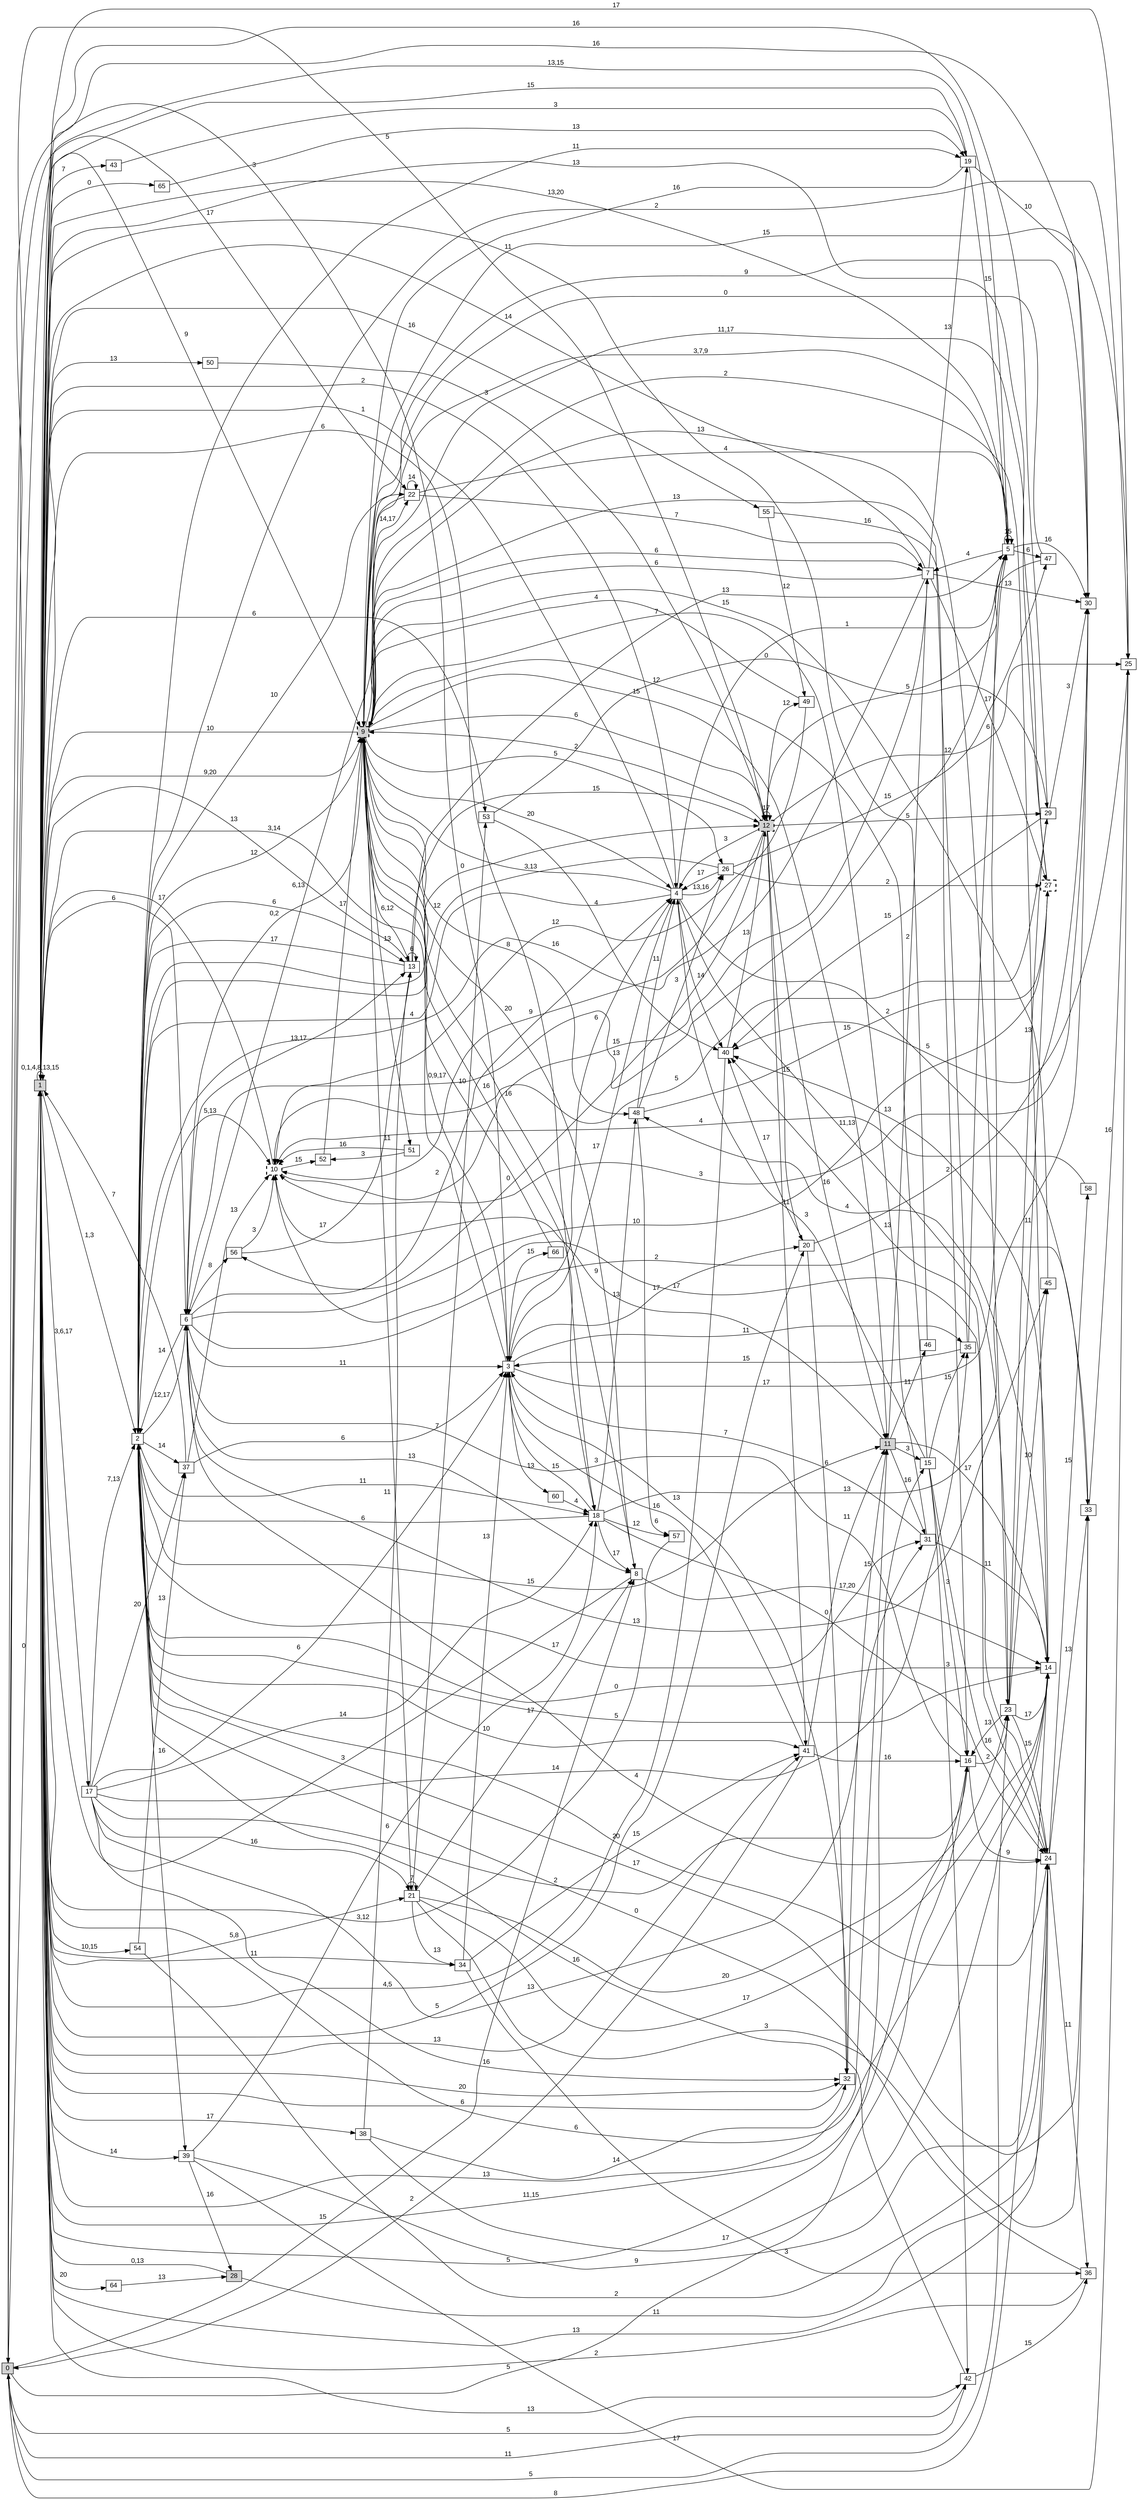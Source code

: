 digraph "NDFA" {
  rankdir=LR
  node [shape=box width=0.1 height=0.1 fontname=Arial]
  edge [fontname=Arial]
/* Estados */
 s0 [label="0" style="filled"] /* I:1 F:0 D:0 */
 s1 [label="1" style="filled"] /* I:1 F:0 D:0 */
 s2 [label="2" ] /* I:0 F:0 D:0 */
 s3 [label="3" ] /* I:0 F:0 D:0 */
 s4 [label="4" ] /* I:0 F:0 D:0 */
 s5 [label="5" ] /* I:0 F:0 D:0 */
 s6 [label="6" ] /* I:0 F:0 D:0 */
 s7 [label="7" ] /* I:0 F:0 D:0 */
 s8 [label="8" ] /* I:0 F:0 D:0 */
 s9 [label="9" style="filled,bold,dashed"] /* I:1 F:1 D:0 */
 s10 [label="10" style="bold,dashed"] /* I:0 F:1 D:0 */
 s11 [label="11" style="filled"] /* I:1 F:0 D:0 */
 s12 [label="12" style="filled,bold,dashed"] /* I:1 F:1 D:0 */
 s13 [label="13" ] /* I:0 F:0 D:0 */
 s14 [label="14" ] /* I:0 F:0 D:0 */
 s15 [label="15" ] /* I:0 F:0 D:0 */
 s16 [label="16" ] /* I:0 F:0 D:0 */
 s17 [label="17" ] /* I:0 F:0 D:0 */
 s18 [label="18" ] /* I:0 F:0 D:0 */
 s19 [label="19" ] /* I:0 F:0 D:0 */
 s20 [label="20" ] /* I:0 F:0 D:0 */
 s21 [label="21" ] /* I:0 F:0 D:0 */
 s22 [label="22" ] /* I:0 F:0 D:0 */
 s23 [label="23" ] /* I:0 F:0 D:0 */
 s24 [label="24" ] /* I:0 F:0 D:0 */
 s25 [label="25" ] /* I:0 F:0 D:0 */
 s26 [label="26" ] /* I:0 F:0 D:0 */
 s27 [label="27" style="bold,dashed"] /* I:0 F:1 D:0 */
 s28 [label="28" style="filled"] /* I:1 F:0 D:0 */
 s29 [label="29" ] /* I:0 F:0 D:0 */
 s30 [label="30" ] /* I:0 F:0 D:0 */
 s31 [label="31" ] /* I:0 F:0 D:0 */
 s32 [label="32" ] /* I:0 F:0 D:0 */
 s33 [label="33" ] /* I:0 F:0 D:0 */
 s34 [label="34" ] /* I:0 F:0 D:0 */
 s35 [label="35" ] /* I:0 F:0 D:0 */
 s36 [label="36" ] /* I:0 F:0 D:0 */
 s37 [label="37" ] /* I:0 F:0 D:0 */
 s38 [label="38" ] /* I:0 F:0 D:0 */
 s39 [label="39" ] /* I:0 F:0 D:0 */
 s40 [label="40" ] /* I:0 F:0 D:0 */
 s41 [label="41" ] /* I:0 F:0 D:0 */
 s42 [label="42" ] /* I:0 F:0 D:0 */
 s43 [label="43" ] /* I:0 F:0 D:0 */
 s45 [label="45" ] /* I:0 F:0 D:0 */
 s46 [label="46" ] /* I:0 F:0 D:0 */
 s47 [label="47" ] /* I:0 F:0 D:0 */
 s48 [label="48" ] /* I:0 F:0 D:0 */
 s49 [label="49" ] /* I:0 F:0 D:0 */
 s50 [label="50" ] /* I:0 F:0 D:0 */
 s51 [label="51" ] /* I:0 F:0 D:0 */
 s52 [label="52" ] /* I:0 F:0 D:0 */
 s53 [label="53" ] /* I:0 F:0 D:0 */
 s54 [label="54" ] /* I:0 F:0 D:0 */
 s55 [label="55" ] /* I:0 F:0 D:0 */
 s56 [label="56" ] /* I:0 F:0 D:0 */
 s57 [label="57" ] /* I:0 F:0 D:0 */
 s58 [label="58" ] /* I:0 F:0 D:0 */
 s60 [label="60" ] /* I:0 F:0 D:0 */
 s64 [label="64" ] /* I:0 F:0 D:0 */
 s65 [label="65" ] /* I:0 F:0 D:0 */
 s66 [label="66" ] /* I:0 F:0 D:0 */
/* Transiciones */
  s0 -> s1 [label="0"]
  s0 -> s8 [label="15"]
  s0 -> s9 [label="9"]
  s0 -> s12 [label="5"]
  s0 -> s14 [label="8"]
  s0 -> s16 [label="5"]
  s0 -> s22 [label="17"]
  s0 -> s23 [label="5"]
  s0 -> s42 [label="11"]
  s1 -> s1 [label="0,1,4,8,13,15"]
  s1 -> s2 [label="1,3"]
  s1 -> s4 [label="2"]
  s1 -> s5 [label="13,15"]
  s1 -> s6 [label="6"]
  s1 -> s9 [label="9,20"]
  s1 -> s11 [label="13"]
  s1 -> s15 [label="5"]
  s1 -> s17 [label="3,6,17"]
  s1 -> s18 [label="6"]
  s1 -> s20 [label="5"]
  s1 -> s21 [label="5,8"]
  s1 -> s32 [label="20"]
  s1 -> s34 [label="11"]
  s1 -> s38 [label="17"]
  s1 -> s39 [label="14"]
  s1 -> s41 [label="13"]
  s1 -> s42 [label="13"]
  s1 -> s43 [label="7"]
  s1 -> s50 [label="13"]
  s1 -> s53 [label="6"]
  s1 -> s54 [label="10,15"]
  s1 -> s55 [label="16"]
  s1 -> s64 [label="20"]
  s1 -> s65 [label="0"]
  s2 -> s6 [label="12,17"]
  s2 -> s9 [label="12"]
  s2 -> s10 [label="5,13"]
  s2 -> s11 [label="15"]
  s2 -> s12 [label="0"]
  s2 -> s13 [label="6"]
  s2 -> s14 [label="0"]
  s2 -> s18 [label="11"]
  s2 -> s19 [label="11"]
  s2 -> s22 [label="10"]
  s2 -> s24 [label="20"]
  s2 -> s25 [label="2"]
  s2 -> s31 [label="17"]
  s2 -> s37 [label="14"]
  s2 -> s39 [label="16"]
  s2 -> s41 [label="10"]
  s3 -> s0 [label="3"]
  s3 -> s1 [label="3,14"]
  s3 -> s4 [label="6"]
  s3 -> s5 [label="17"]
  s3 -> s20 [label="17"]
  s3 -> s32 [label="13"]
  s3 -> s35 [label="11"]
  s3 -> s60 [label="13"]
  s3 -> s66 [label="15"]
  s4 -> s1 [label="1"]
  s4 -> s2 [label="4"]
  s4 -> s3 [label="17"]
  s4 -> s5 [label="1"]
  s4 -> s9 [label="3,13"]
  s4 -> s23 [label="11,13"]
  s4 -> s26 [label="13,16"]
  s4 -> s33 [label="2"]
  s4 -> s40 [label="14"]
  s5 -> s1 [label="13,20"]
  s5 -> s5 [label="15"]
  s5 -> s7 [label="4"]
  s5 -> s9 [label="3,7,9"]
  s5 -> s30 [label="16"]
  s5 -> s47 [label="6"]
  s6 -> s2 [label="14"]
  s6 -> s3 [label="11"]
  s6 -> s4 [label="2"]
  s6 -> s5 [label="13"]
  s6 -> s8 [label="13"]
  s6 -> s13 [label="13,17"]
  s6 -> s24 [label="4"]
  s6 -> s27 [label="10"]
  s6 -> s33 [label="2"]
  s6 -> s45 [label="13"]
  s6 -> s56 [label="8"]
  s7 -> s1 [label="14"]
  s7 -> s2 [label="16"]
  s7 -> s9 [label="6"]
  s7 -> s19 [label="13"]
  s7 -> s27 [label="17"]
  s7 -> s30 [label="13"]
  s8 -> s1 [label="3"]
  s8 -> s9 [label="20"]
  s8 -> s14 [label="17,20"]
  s9 -> s1 [label="10"]
  s9 -> s3 [label="0,9,17"]
  s9 -> s4 [label="20"]
  s9 -> s6 [label="0,2"]
  s9 -> s7 [label="6"]
  s9 -> s8 [label="16"]
  s9 -> s11 [label="15"]
  s9 -> s12 [label="6"]
  s9 -> s13 [label="6,12"]
  s9 -> s14 [label="2"]
  s9 -> s18 [label="16"]
  s9 -> s21 [label="11"]
  s9 -> s22 [label="14,17"]
  s9 -> s23 [label="13"]
  s9 -> s25 [label="15"]
  s9 -> s26 [label="5"]
  s9 -> s48 [label="8"]
  s9 -> s51 [label="13"]
  s10 -> s1 [label="17"]
  s10 -> s7 [label="15"]
  s10 -> s52 [label="15"]
  s11 -> s7 [label="2"]
  s11 -> s10 [label="9"]
  s11 -> s14 [label="17"]
  s11 -> s15 [label="3"]
  s11 -> s31 [label="16"]
  s11 -> s46 [label="11"]
  s12 -> s4 [label="3"]
  s12 -> s9 [label="2"]
  s12 -> s10 [label="9"]
  s12 -> s11 [label="16"]
  s12 -> s12 [label="17"]
  s12 -> s20 [label="15"]
  s12 -> s25 [label="12"]
  s12 -> s29 [label="5"]
  s12 -> s41 [label="11"]
  s12 -> s49 [label="12"]
  s12 -> s56 [label="0"]
  s13 -> s1 [label="13"]
  s13 -> s2 [label="17"]
  s13 -> s5 [label="13"]
  s13 -> s12 [label="15"]
  s13 -> s13 [label="6"]
  s14 -> s1 [label="6"]
  s14 -> s2 [label="5"]
  s14 -> s40 [label="13"]
  s14 -> s48 [label="4"]
  s15 -> s4 [label="3"]
  s15 -> s9 [label="12"]
  s15 -> s16 [label="3"]
  s15 -> s24 [label="16"]
  s15 -> s35 [label="15"]
  s15 -> s42 [label="3"]
  s16 -> s1 [label="11,15"]
  s16 -> s6 [label="3"]
  s16 -> s23 [label="2"]
  s16 -> s24 [label="9"]
  s17 -> s2 [label="7,13"]
  s17 -> s3 [label="6"]
  s17 -> s16 [label="2"]
  s17 -> s18 [label="14"]
  s17 -> s21 [label="16"]
  s17 -> s31 [label="13"]
  s17 -> s32 [label="16"]
  s17 -> s35 [label="14"]
  s17 -> s37 [label="20"]
  s18 -> s2 [label="6"]
  s18 -> s3 [label="15"]
  s18 -> s8 [label="17"]
  s18 -> s24 [label="0"]
  s18 -> s30 [label="13"]
  s18 -> s48 [label="13"]
  s18 -> s57 [label="12"]
  s19 -> s1 [label="15"]
  s19 -> s5 [label="15"]
  s19 -> s9 [label="16"]
  s19 -> s30 [label="10"]
  s20 -> s30 [label="2"]
  s20 -> s32 [label="6"]
  s20 -> s40 [label="17"]
  s21 -> s8 [label="17"]
  s21 -> s14 [label="17"]
  s21 -> s21 [label="7"]
  s21 -> s23 [label="20"]
  s21 -> s33 [label="3"]
  s21 -> s34 [label="13"]
  s21 -> s53 [label="7"]
  s22 -> s5 [label="4"]
  s22 -> s6 [label="6,13"]
  s22 -> s7 [label="7"]
  s22 -> s22 [label="14"]
  s23 -> s14 [label="17"]
  s23 -> s16 [label="13"]
  s23 -> s24 [label="15"]
  s23 -> s27 [label="11"]
  s23 -> s29 [label="13"]
  s23 -> s45 [label="10"]
  s24 -> s1 [label="13"]
  s24 -> s10 [label="17"]
  s24 -> s33 [label="13"]
  s24 -> s36 [label="11"]
  s24 -> s40 [label="13"]
  s24 -> s58 [label="15"]
  s25 -> s1 [label="17"]
  s25 -> s40 [label="5"]
  s26 -> s2 [label="12"]
  s26 -> s4 [label="17"]
  s26 -> s27 [label="2"]
  s26 -> s47 [label="15"]
  s27 -> s1 [label="13"]
  s27 -> s9 [label="11,17"]
  s28 -> s1 [label="0,13"]
  s28 -> s24 [label="11"]
  s29 -> s1 [label="16"]
  s29 -> s10 [label="5"]
  s29 -> s30 [label="3"]
  s29 -> s40 [label="15"]
  s30 -> s1 [label="16"]
  s30 -> s9 [label="9"]
  s30 -> s10 [label="3"]
  s31 -> s3 [label="7"]
  s31 -> s9 [label="7"]
  s31 -> s14 [label="11"]
  s32 -> s1 [label="6"]
  s32 -> s11 [label="15"]
  s33 -> s2 [label="17"]
  s33 -> s25 [label="16"]
  s34 -> s3 [label="13"]
  s34 -> s36 [label="3"]
  s34 -> s41 [label="15"]
  s35 -> s3 [label="15"]
  s35 -> s5 [label="6"]
  s35 -> s9 [label="13"]
  s36 -> s1 [label="2"]
  s36 -> s2 [label="0"]
  s37 -> s1 [label="7"]
  s37 -> s3 [label="6"]
  s37 -> s10 [label="13"]
  s38 -> s13 [label="11"]
  s38 -> s14 [label="17"]
  s38 -> s32 [label="14"]
  s39 -> s18 [label="6"]
  s39 -> s24 [label="9"]
  s39 -> s25 [label="17"]
  s39 -> s28 [label="16"]
  s40 -> s1 [label="4,5"]
  s40 -> s12 [label="13"]
  s41 -> s0 [label="2"]
  s41 -> s3 [label="16"]
  s41 -> s11 [label="11"]
  s41 -> s16 [label="16"]
  s42 -> s0 [label="5"]
  s42 -> s2 [label="16"]
  s42 -> s36 [label="15"]
  s43 -> s19 [label="3"]
  s45 -> s9 [label="15"]
  s46 -> s1 [label="11"]
  s47 -> s9 [label="0"]
  s47 -> s12 [label="5"]
  s48 -> s4 [label="11"]
  s48 -> s26 [label="3"]
  s48 -> s27 [label="15"]
  s48 -> s57 [label="6"]
  s49 -> s9 [label="4"]
  s49 -> s10 [label="12"]
  s50 -> s12 [label="3"]
  s51 -> s10 [label="16"]
  s51 -> s52 [label="3"]
  s52 -> s9 [label="17"]
  s53 -> s29 [label="0"]
  s53 -> s40 [label="4"]
  s54 -> s24 [label="2"]
  s54 -> s37 [label="13"]
  s55 -> s16 [label="16"]
  s55 -> s49 [label="12"]
  s56 -> s10 [label="3"]
  s56 -> s13 [label="17"]
  s57 -> s1 [label="3,12"]
  s58 -> s10 [label="4"]
  s60 -> s18 [label="4"]
  s64 -> s28 [label="13"]
  s65 -> s19 [label="13"]
  s66 -> s9 [label="10"]
}
